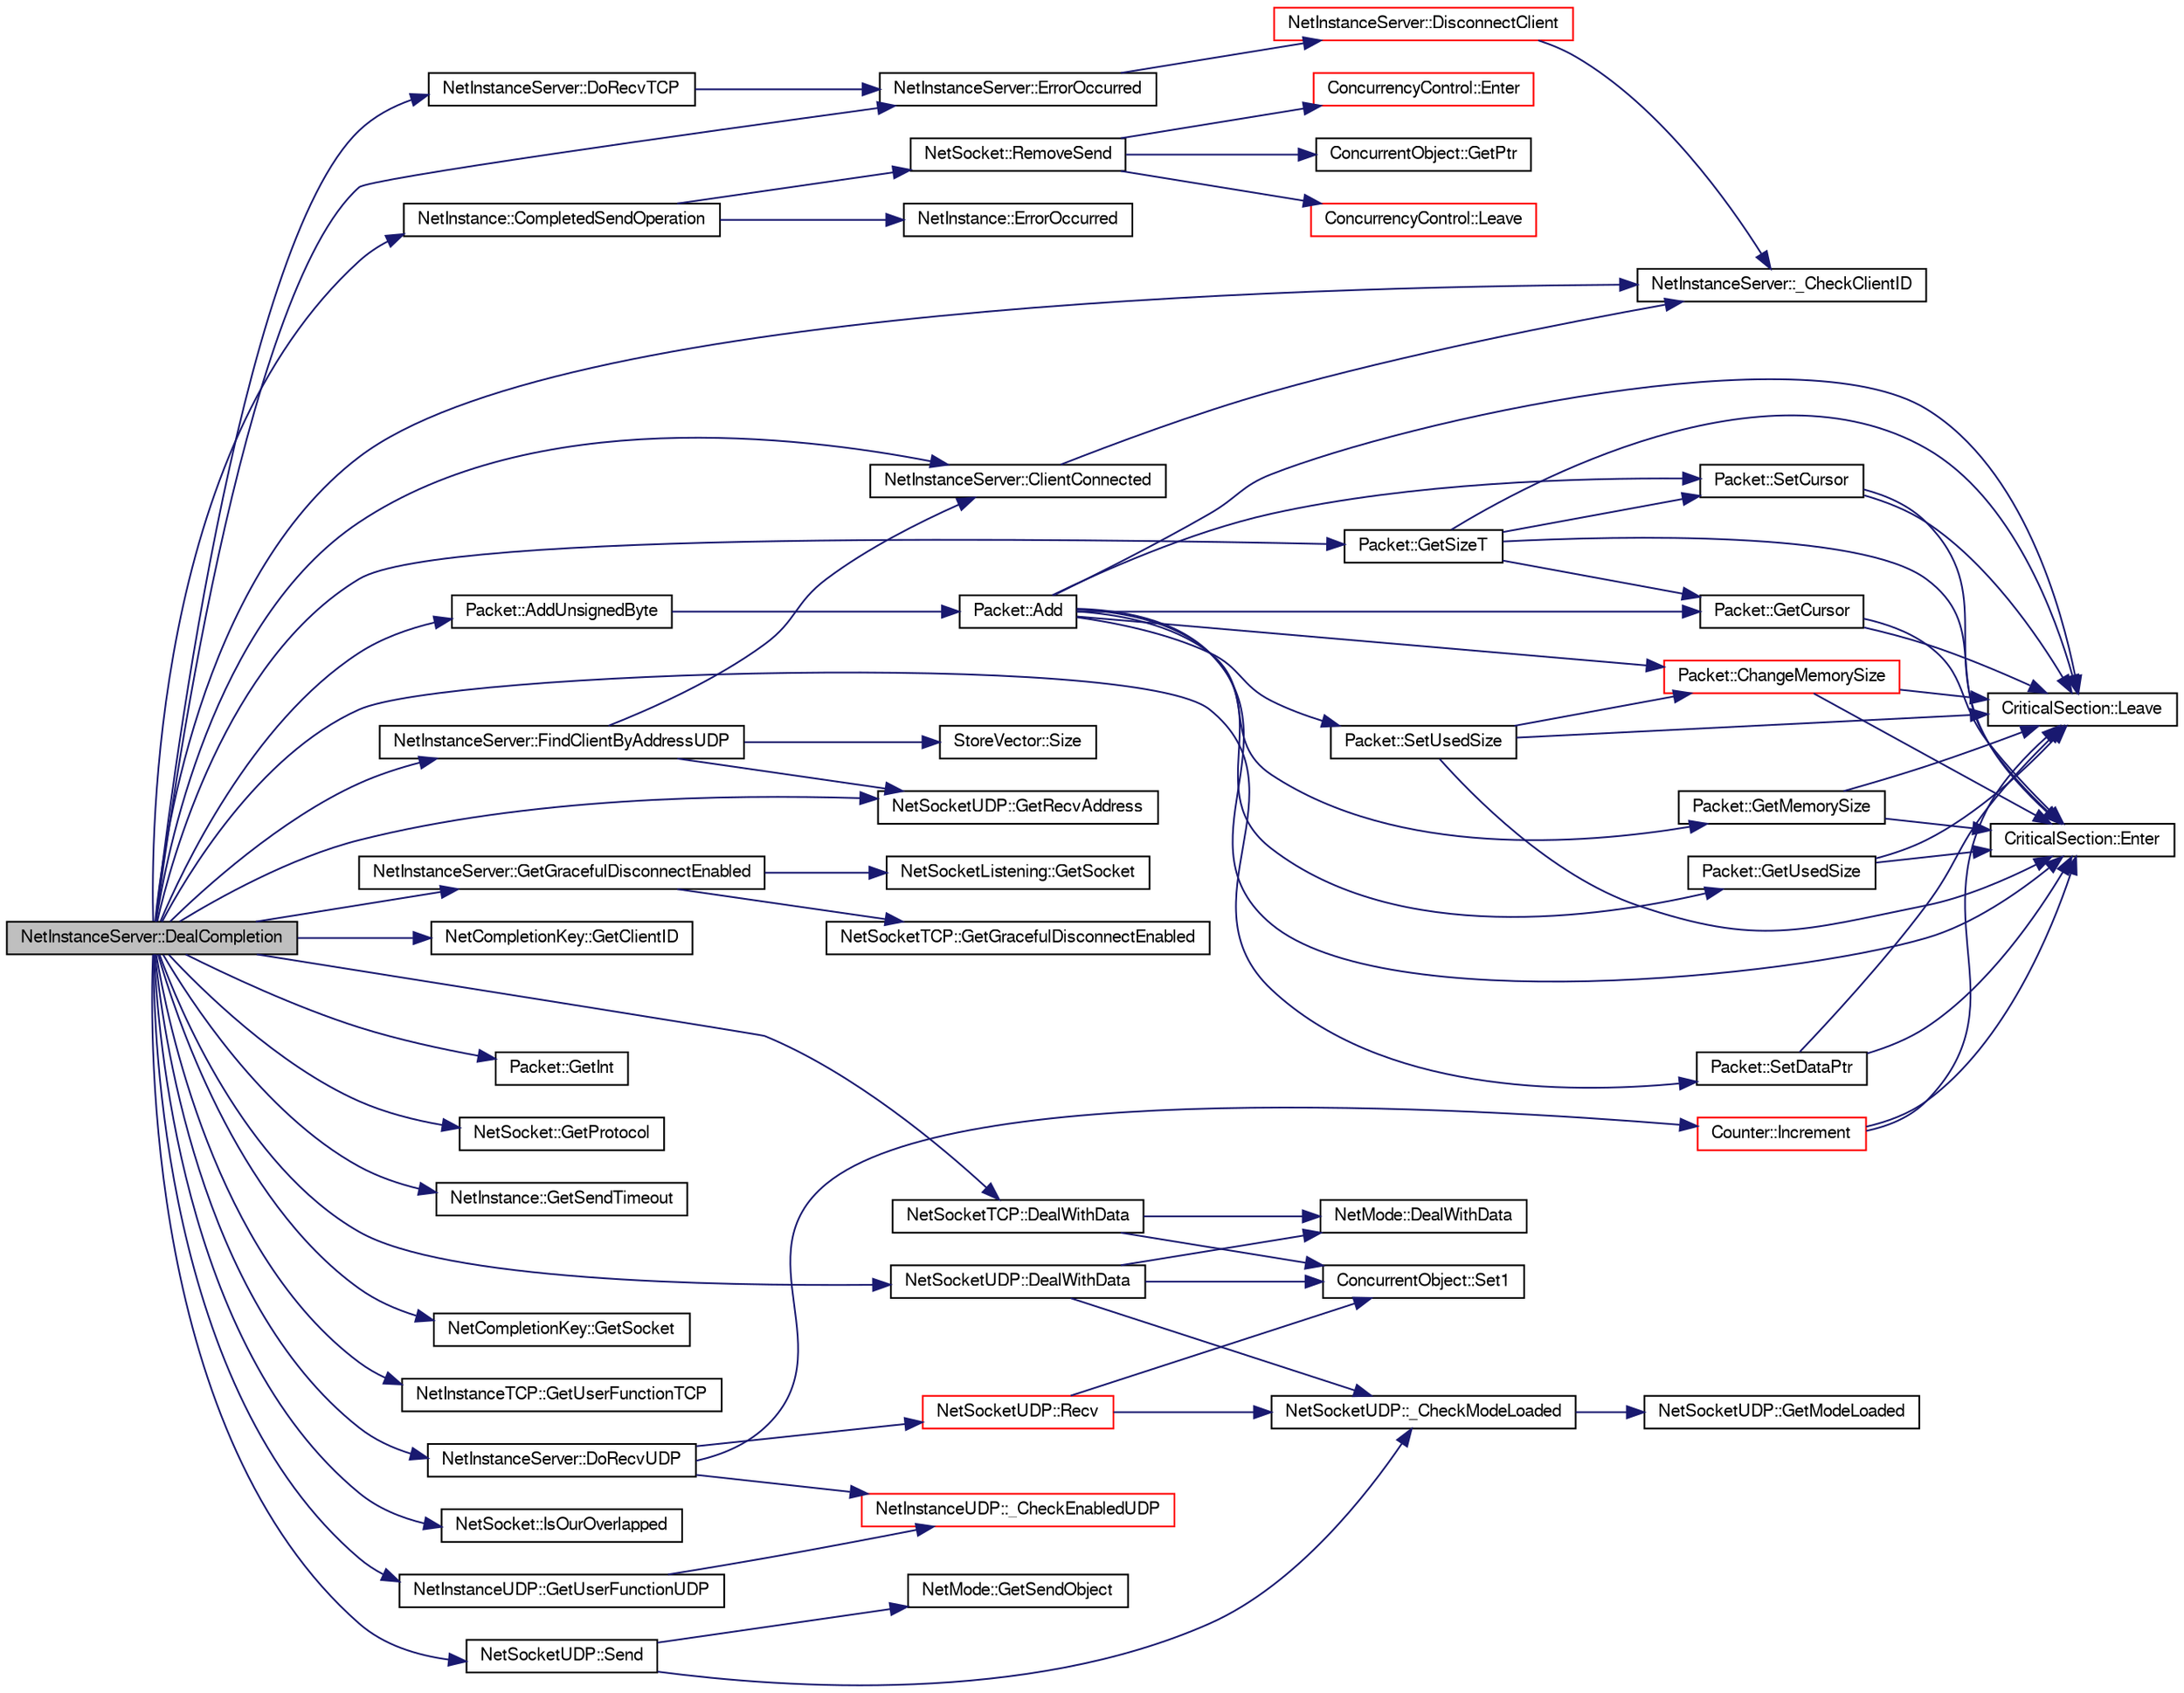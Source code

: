 digraph G
{
  edge [fontname="FreeSans",fontsize="10",labelfontname="FreeSans",labelfontsize="10"];
  node [fontname="FreeSans",fontsize="10",shape=record];
  rankdir=LR;
  Node1 [label="NetInstanceServer::DealCompletion",height=0.2,width=0.4,color="black", fillcolor="grey75", style="filled" fontcolor="black"];
  Node1 -> Node2 [color="midnightblue",fontsize="10",style="solid",fontname="FreeSans"];
  Node2 [label="NetInstanceServer::_CheckClientID",height=0.2,width=0.4,color="black", fillcolor="white", style="filled",URL="$class_net_instance_server.html#a7fc65f025b90e4550b2477a9483246ee"];
  Node1 -> Node3 [color="midnightblue",fontsize="10",style="solid",fontname="FreeSans"];
  Node3 [label="Packet::AddUnsignedByte",height=0.2,width=0.4,color="black", fillcolor="white", style="filled",URL="$class_packet.html#aaba9c19da4d5a61c136002dac79c6151"];
  Node3 -> Node4 [color="midnightblue",fontsize="10",style="solid",fontname="FreeSans"];
  Node4 [label="Packet::Add",height=0.2,width=0.4,color="black", fillcolor="white", style="filled",URL="$class_packet.html#accba1853790bff371625b8ab7c262e8e"];
  Node4 -> Node5 [color="midnightblue",fontsize="10",style="solid",fontname="FreeSans"];
  Node5 [label="Packet::ChangeMemorySize",height=0.2,width=0.4,color="red", fillcolor="white", style="filled",URL="$class_packet.html#a131e4c72000a7bad642b00e81d07dfb1"];
  Node5 -> Node6 [color="midnightblue",fontsize="10",style="solid",fontname="FreeSans"];
  Node6 [label="CriticalSection::Enter",height=0.2,width=0.4,color="black", fillcolor="white", style="filled",URL="$class_critical_section.html#a509be5342b2f07ae06e1af5d9e08b871"];
  Node5 -> Node7 [color="midnightblue",fontsize="10",style="solid",fontname="FreeSans"];
  Node7 [label="CriticalSection::Leave",height=0.2,width=0.4,color="black", fillcolor="white", style="filled",URL="$class_critical_section.html#a6fa0931385f066492f31fc98e3fca657"];
  Node4 -> Node6 [color="midnightblue",fontsize="10",style="solid",fontname="FreeSans"];
  Node4 -> Node8 [color="midnightblue",fontsize="10",style="solid",fontname="FreeSans"];
  Node8 [label="Packet::GetCursor",height=0.2,width=0.4,color="black", fillcolor="white", style="filled",URL="$class_packet.html#a4864d45925c6798a6199929a038ca7f3"];
  Node8 -> Node6 [color="midnightblue",fontsize="10",style="solid",fontname="FreeSans"];
  Node8 -> Node7 [color="midnightblue",fontsize="10",style="solid",fontname="FreeSans"];
  Node4 -> Node9 [color="midnightblue",fontsize="10",style="solid",fontname="FreeSans"];
  Node9 [label="Packet::GetMemorySize",height=0.2,width=0.4,color="black", fillcolor="white", style="filled",URL="$class_packet.html#a2488b5121b48f108f5acf5f85c234d8a"];
  Node9 -> Node6 [color="midnightblue",fontsize="10",style="solid",fontname="FreeSans"];
  Node9 -> Node7 [color="midnightblue",fontsize="10",style="solid",fontname="FreeSans"];
  Node4 -> Node10 [color="midnightblue",fontsize="10",style="solid",fontname="FreeSans"];
  Node10 [label="Packet::GetUsedSize",height=0.2,width=0.4,color="black", fillcolor="white", style="filled",URL="$class_packet.html#a443cddd3bfce9890d8ba59ffa42dbe1b"];
  Node10 -> Node6 [color="midnightblue",fontsize="10",style="solid",fontname="FreeSans"];
  Node10 -> Node7 [color="midnightblue",fontsize="10",style="solid",fontname="FreeSans"];
  Node4 -> Node7 [color="midnightblue",fontsize="10",style="solid",fontname="FreeSans"];
  Node4 -> Node11 [color="midnightblue",fontsize="10",style="solid",fontname="FreeSans"];
  Node11 [label="Packet::SetCursor",height=0.2,width=0.4,color="black", fillcolor="white", style="filled",URL="$class_packet.html#addeffecd28116c91743d6dd908d1b9c6"];
  Node11 -> Node6 [color="midnightblue",fontsize="10",style="solid",fontname="FreeSans"];
  Node11 -> Node7 [color="midnightblue",fontsize="10",style="solid",fontname="FreeSans"];
  Node4 -> Node12 [color="midnightblue",fontsize="10",style="solid",fontname="FreeSans"];
  Node12 [label="Packet::SetUsedSize",height=0.2,width=0.4,color="black", fillcolor="white", style="filled",URL="$class_packet.html#a37596c747b8db1b2c07c971259f5f786"];
  Node12 -> Node5 [color="midnightblue",fontsize="10",style="solid",fontname="FreeSans"];
  Node12 -> Node6 [color="midnightblue",fontsize="10",style="solid",fontname="FreeSans"];
  Node12 -> Node7 [color="midnightblue",fontsize="10",style="solid",fontname="FreeSans"];
  Node1 -> Node13 [color="midnightblue",fontsize="10",style="solid",fontname="FreeSans"];
  Node13 [label="NetInstanceServer::ClientConnected",height=0.2,width=0.4,color="black", fillcolor="white", style="filled",URL="$class_net_instance_server.html#a7dbe3642404772a9ad1910c936e93344"];
  Node13 -> Node2 [color="midnightblue",fontsize="10",style="solid",fontname="FreeSans"];
  Node1 -> Node14 [color="midnightblue",fontsize="10",style="solid",fontname="FreeSans"];
  Node14 [label="NetInstance::CompletedSendOperation",height=0.2,width=0.4,color="black", fillcolor="white", style="filled",URL="$class_net_instance.html#a172771df41f090e98d9949f37a1809fb"];
  Node14 -> Node15 [color="midnightblue",fontsize="10",style="solid",fontname="FreeSans"];
  Node15 [label="NetInstance::ErrorOccurred",height=0.2,width=0.4,color="black", fillcolor="white", style="filled",URL="$class_net_instance.html#a2f4022e15f6756b63e6ac74a4fc0fa61"];
  Node14 -> Node16 [color="midnightblue",fontsize="10",style="solid",fontname="FreeSans"];
  Node16 [label="NetSocket::RemoveSend",height=0.2,width=0.4,color="black", fillcolor="white", style="filled",URL="$class_net_socket.html#aedd848a5bbf20f92dcd2f2d68603a16a"];
  Node16 -> Node17 [color="midnightblue",fontsize="10",style="solid",fontname="FreeSans"];
  Node17 [label="ConcurrencyControl::Enter",height=0.2,width=0.4,color="red", fillcolor="white", style="filled",URL="$class_concurrency_control.html#a65764399274f1fbf8240e197ce7bcac9"];
  Node16 -> Node18 [color="midnightblue",fontsize="10",style="solid",fontname="FreeSans"];
  Node18 [label="ConcurrentObject::GetPtr",height=0.2,width=0.4,color="black", fillcolor="white", style="filled",URL="$class_concurrent_object.html#a1ef50fdbaf6004708adfd80aa54f4dd6"];
  Node16 -> Node19 [color="midnightblue",fontsize="10",style="solid",fontname="FreeSans"];
  Node19 [label="ConcurrencyControl::Leave",height=0.2,width=0.4,color="red", fillcolor="white", style="filled",URL="$class_concurrency_control.html#af6e8c4984924cc080f753ea34c3a8806"];
  Node1 -> Node20 [color="midnightblue",fontsize="10",style="solid",fontname="FreeSans"];
  Node20 [label="NetSocketTCP::DealWithData",height=0.2,width=0.4,color="black", fillcolor="white", style="filled",URL="$class_net_socket_t_c_p.html#a8158a700ab49839399460f11d899773c"];
  Node20 -> Node21 [color="midnightblue",fontsize="10",style="solid",fontname="FreeSans"];
  Node21 [label="NetMode::DealWithData",height=0.2,width=0.4,color="black", fillcolor="white", style="filled",URL="$class_net_mode.html#a853c25f74413434239dc7395260e9f0c"];
  Node20 -> Node22 [color="midnightblue",fontsize="10",style="solid",fontname="FreeSans"];
  Node22 [label="ConcurrentObject::Set1",height=0.2,width=0.4,color="black", fillcolor="white", style="filled",URL="$class_concurrent_object.html#a99fa686c1846bf4b6e5e07f7a0abde53"];
  Node1 -> Node23 [color="midnightblue",fontsize="10",style="solid",fontname="FreeSans"];
  Node23 [label="NetSocketUDP::DealWithData",height=0.2,width=0.4,color="black", fillcolor="white", style="filled",URL="$class_net_socket_u_d_p.html#a5d030dfcc5382f9f5050b600851e8b92"];
  Node23 -> Node24 [color="midnightblue",fontsize="10",style="solid",fontname="FreeSans"];
  Node24 [label="NetSocketUDP::_CheckModeLoaded",height=0.2,width=0.4,color="black", fillcolor="white", style="filled",URL="$class_net_socket_u_d_p.html#ae662914a3555b1f44b707f76e7c21c4f"];
  Node24 -> Node25 [color="midnightblue",fontsize="10",style="solid",fontname="FreeSans"];
  Node25 [label="NetSocketUDP::GetModeLoaded",height=0.2,width=0.4,color="black", fillcolor="white", style="filled",URL="$class_net_socket_u_d_p.html#a499d202ab574a2b4eee0bb74affb7803"];
  Node23 -> Node21 [color="midnightblue",fontsize="10",style="solid",fontname="FreeSans"];
  Node23 -> Node22 [color="midnightblue",fontsize="10",style="solid",fontname="FreeSans"];
  Node1 -> Node26 [color="midnightblue",fontsize="10",style="solid",fontname="FreeSans"];
  Node26 [label="NetInstanceServer::DoRecvTCP",height=0.2,width=0.4,color="black", fillcolor="white", style="filled",URL="$class_net_instance_server.html#a2081ea66b6d11cece73244bc71608e7a"];
  Node26 -> Node27 [color="midnightblue",fontsize="10",style="solid",fontname="FreeSans"];
  Node27 [label="NetInstanceServer::ErrorOccurred",height=0.2,width=0.4,color="black", fillcolor="white", style="filled",URL="$class_net_instance_server.html#a8ac63460d0caceb3d682156a68af5750"];
  Node27 -> Node28 [color="midnightblue",fontsize="10",style="solid",fontname="FreeSans"];
  Node28 [label="NetInstanceServer::DisconnectClient",height=0.2,width=0.4,color="red", fillcolor="white", style="filled",URL="$class_net_instance_server.html#a829d4b9f650dee1bab95b492fd712d76"];
  Node28 -> Node2 [color="midnightblue",fontsize="10",style="solid",fontname="FreeSans"];
  Node1 -> Node29 [color="midnightblue",fontsize="10",style="solid",fontname="FreeSans"];
  Node29 [label="NetInstanceServer::DoRecvUDP",height=0.2,width=0.4,color="black", fillcolor="white", style="filled",URL="$class_net_instance_server.html#a553906d3b1a9be2f4610c09154a08452"];
  Node29 -> Node30 [color="midnightblue",fontsize="10",style="solid",fontname="FreeSans"];
  Node30 [label="NetInstanceUDP::_CheckEnabledUDP",height=0.2,width=0.4,color="red", fillcolor="white", style="filled",URL="$class_net_instance_u_d_p.html#af52af434d79a7cabd8bf2874a817870a"];
  Node29 -> Node31 [color="midnightblue",fontsize="10",style="solid",fontname="FreeSans"];
  Node31 [label="Counter::Increment",height=0.2,width=0.4,color="red", fillcolor="white", style="filled",URL="$class_counter.html#a5216d6aa34d76561bd3512dee61f6a14"];
  Node31 -> Node6 [color="midnightblue",fontsize="10",style="solid",fontname="FreeSans"];
  Node31 -> Node7 [color="midnightblue",fontsize="10",style="solid",fontname="FreeSans"];
  Node29 -> Node32 [color="midnightblue",fontsize="10",style="solid",fontname="FreeSans"];
  Node32 [label="NetSocketUDP::Recv",height=0.2,width=0.4,color="red", fillcolor="white", style="filled",URL="$class_net_socket_u_d_p.html#a5b7438968a34510997e9db862e00139b"];
  Node32 -> Node24 [color="midnightblue",fontsize="10",style="solid",fontname="FreeSans"];
  Node32 -> Node22 [color="midnightblue",fontsize="10",style="solid",fontname="FreeSans"];
  Node1 -> Node27 [color="midnightblue",fontsize="10",style="solid",fontname="FreeSans"];
  Node1 -> Node33 [color="midnightblue",fontsize="10",style="solid",fontname="FreeSans"];
  Node33 [label="NetInstanceServer::FindClientByAddressUDP",height=0.2,width=0.4,color="black", fillcolor="white", style="filled",URL="$class_net_instance_server.html#a576b012838955e93170a4e2972e9c9b1"];
  Node33 -> Node13 [color="midnightblue",fontsize="10",style="solid",fontname="FreeSans"];
  Node33 -> Node34 [color="midnightblue",fontsize="10",style="solid",fontname="FreeSans"];
  Node34 [label="NetSocketUDP::GetRecvAddress",height=0.2,width=0.4,color="black", fillcolor="white", style="filled",URL="$class_net_socket_u_d_p.html#afd1821663f6a220158afd74079787c8f"];
  Node33 -> Node35 [color="midnightblue",fontsize="10",style="solid",fontname="FreeSans"];
  Node35 [label="StoreVector::Size",height=0.2,width=0.4,color="black", fillcolor="white", style="filled",URL="$class_store_vector.html#a161dc8c23affc6290c7dced3f1b77382"];
  Node1 -> Node36 [color="midnightblue",fontsize="10",style="solid",fontname="FreeSans"];
  Node36 [label="NetCompletionKey::GetClientID",height=0.2,width=0.4,color="black", fillcolor="white", style="filled",URL="$class_net_completion_key.html#af04e377598b8026ba09f7a02a61792ec"];
  Node1 -> Node37 [color="midnightblue",fontsize="10",style="solid",fontname="FreeSans"];
  Node37 [label="NetInstanceServer::GetGracefulDisconnectEnabled",height=0.2,width=0.4,color="black", fillcolor="white", style="filled",URL="$class_net_instance_server.html#a21ed5d53c47115f2c51a894784302ae6"];
  Node37 -> Node38 [color="midnightblue",fontsize="10",style="solid",fontname="FreeSans"];
  Node38 [label="NetSocketTCP::GetGracefulDisconnectEnabled",height=0.2,width=0.4,color="black", fillcolor="white", style="filled",URL="$class_net_socket_t_c_p.html#a77f907a8a70394a942175a231a7adddf"];
  Node37 -> Node39 [color="midnightblue",fontsize="10",style="solid",fontname="FreeSans"];
  Node39 [label="NetSocketListening::GetSocket",height=0.2,width=0.4,color="black", fillcolor="white", style="filled",URL="$class_net_socket_listening.html#ab350cd4d7db17d7c602396066182295d"];
  Node1 -> Node40 [color="midnightblue",fontsize="10",style="solid",fontname="FreeSans"];
  Node40 [label="Packet::GetInt",height=0.2,width=0.4,color="black", fillcolor="white", style="filled",URL="$class_packet.html#ac4665dcf88cc553a4b42bb9a79256401"];
  Node1 -> Node41 [color="midnightblue",fontsize="10",style="solid",fontname="FreeSans"];
  Node41 [label="NetSocket::GetProtocol",height=0.2,width=0.4,color="black", fillcolor="white", style="filled",URL="$class_net_socket.html#a2c62a6815ffb8b17aabd4963f63c1afc"];
  Node1 -> Node34 [color="midnightblue",fontsize="10",style="solid",fontname="FreeSans"];
  Node1 -> Node42 [color="midnightblue",fontsize="10",style="solid",fontname="FreeSans"];
  Node42 [label="NetInstance::GetSendTimeout",height=0.2,width=0.4,color="black", fillcolor="white", style="filled",URL="$class_net_instance.html#acb2e37ec4f37f5f7733bca4e452e1754"];
  Node1 -> Node43 [color="midnightblue",fontsize="10",style="solid",fontname="FreeSans"];
  Node43 [label="Packet::GetSizeT",height=0.2,width=0.4,color="black", fillcolor="white", style="filled",URL="$class_packet.html#a27a001a30a7a5c09869f1e1f567e09fa"];
  Node43 -> Node6 [color="midnightblue",fontsize="10",style="solid",fontname="FreeSans"];
  Node43 -> Node8 [color="midnightblue",fontsize="10",style="solid",fontname="FreeSans"];
  Node43 -> Node7 [color="midnightblue",fontsize="10",style="solid",fontname="FreeSans"];
  Node43 -> Node11 [color="midnightblue",fontsize="10",style="solid",fontname="FreeSans"];
  Node1 -> Node44 [color="midnightblue",fontsize="10",style="solid",fontname="FreeSans"];
  Node44 [label="NetCompletionKey::GetSocket",height=0.2,width=0.4,color="black", fillcolor="white", style="filled",URL="$class_net_completion_key.html#a179a2ae168d52e747ddb71697c3c74e9"];
  Node1 -> Node45 [color="midnightblue",fontsize="10",style="solid",fontname="FreeSans"];
  Node45 [label="NetInstanceTCP::GetUserFunctionTCP",height=0.2,width=0.4,color="black", fillcolor="white", style="filled",URL="$class_net_instance_t_c_p.html#a5c31ac916ca500d248e6371c71312564"];
  Node1 -> Node46 [color="midnightblue",fontsize="10",style="solid",fontname="FreeSans"];
  Node46 [label="NetInstanceUDP::GetUserFunctionUDP",height=0.2,width=0.4,color="black", fillcolor="white", style="filled",URL="$class_net_instance_u_d_p.html#a0a57d14759dadc01e9a671a8a58f5472"];
  Node46 -> Node30 [color="midnightblue",fontsize="10",style="solid",fontname="FreeSans"];
  Node1 -> Node47 [color="midnightblue",fontsize="10",style="solid",fontname="FreeSans"];
  Node47 [label="NetSocket::IsOurOverlapped",height=0.2,width=0.4,color="black", fillcolor="white", style="filled",URL="$class_net_socket.html#a8d65090c23a7624c34bdff512261e74f"];
  Node1 -> Node48 [color="midnightblue",fontsize="10",style="solid",fontname="FreeSans"];
  Node48 [label="NetSocketUDP::Send",height=0.2,width=0.4,color="black", fillcolor="white", style="filled",URL="$class_net_socket_u_d_p.html#ab9f7c46f5aab7fb043a40f831132f213"];
  Node48 -> Node24 [color="midnightblue",fontsize="10",style="solid",fontname="FreeSans"];
  Node48 -> Node49 [color="midnightblue",fontsize="10",style="solid",fontname="FreeSans"];
  Node49 [label="NetMode::GetSendObject",height=0.2,width=0.4,color="black", fillcolor="white", style="filled",URL="$class_net_mode.html#a2a44f68cb6dccbeff90cabbdede0b54e"];
  Node1 -> Node50 [color="midnightblue",fontsize="10",style="solid",fontname="FreeSans"];
  Node50 [label="Packet::SetDataPtr",height=0.2,width=0.4,color="black", fillcolor="white", style="filled",URL="$class_packet.html#a38192749e78469e015c2234fa5f3fed9"];
  Node50 -> Node6 [color="midnightblue",fontsize="10",style="solid",fontname="FreeSans"];
  Node50 -> Node7 [color="midnightblue",fontsize="10",style="solid",fontname="FreeSans"];
}
